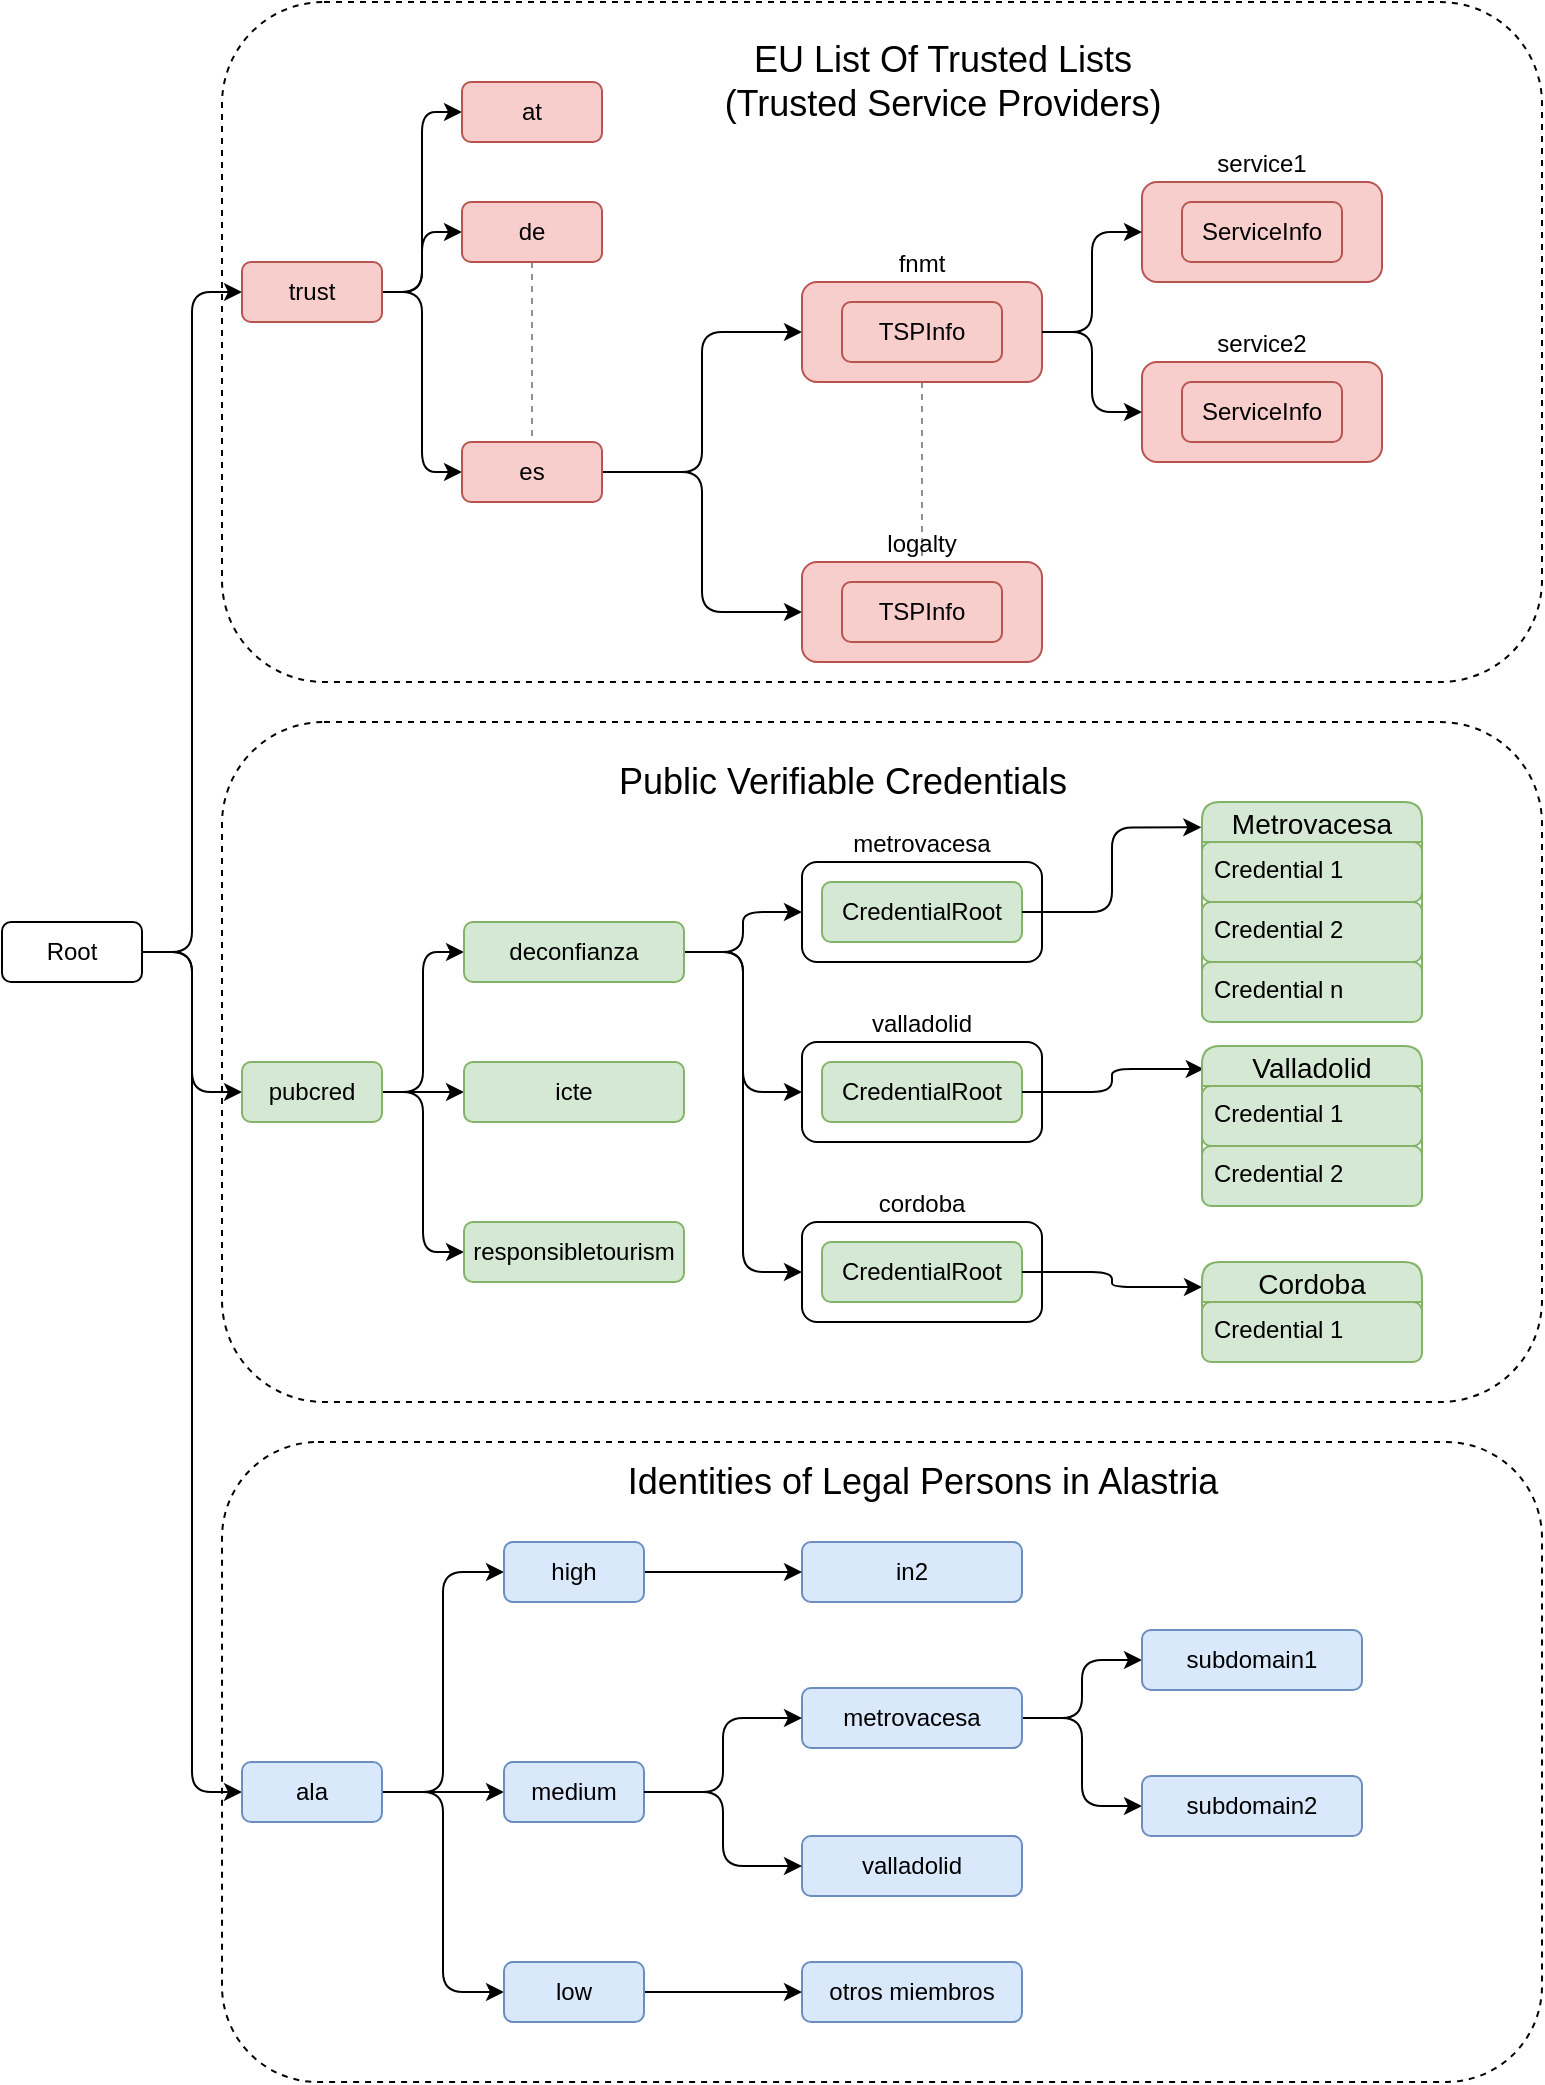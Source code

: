 <mxfile version="13.9.9" type="device"><diagram id="s6AiJ95wssFp7RF37Qw9" name="Page-1"><mxGraphModel dx="1281" dy="644" grid="1" gridSize="10" guides="1" tooltips="1" connect="1" arrows="1" fold="1" page="1" pageScale="1" pageWidth="827" pageHeight="1169" math="0" shadow="0"><root><mxCell id="0"/><mxCell id="1" parent="0"/><mxCell id="u7PI8cqik1RRrFRHzQyY-22" value="" style="whiteSpace=wrap;html=1;labelBackgroundColor=none;fillColor=none;dashed=1;rounded=1;" parent="1" vertex="1"><mxGeometry x="140" y="800" width="660" height="320" as="geometry"/></mxCell><mxCell id="u7PI8cqik1RRrFRHzQyY-21" value="" style="whiteSpace=wrap;html=1;labelBackgroundColor=none;fillColor=none;dashed=1;rounded=1;" parent="1" vertex="1"><mxGeometry x="140" y="440" width="660" height="340" as="geometry"/></mxCell><mxCell id="u7PI8cqik1RRrFRHzQyY-19" value="" style="whiteSpace=wrap;html=1;labelBackgroundColor=none;fillColor=none;dashed=1;rounded=1;" parent="1" vertex="1"><mxGeometry x="140" y="80" width="660" height="340" as="geometry"/></mxCell><mxCell id="QLaudMkVtJBu51F64Dbv-56" style="edgeStyle=orthogonalEdgeStyle;orthogonalLoop=1;jettySize=auto;html=1;exitX=0.5;exitY=1;exitDx=0;exitDy=0;entryX=0.5;entryY=0;entryDx=0;entryDy=0;dashed=1;endArrow=none;endFill=0;strokeColor=#919191;" parent="1" source="QLaudMkVtJBu51F64Dbv-45" target="QLaudMkVtJBu51F64Dbv-41" edge="1"><mxGeometry relative="1" as="geometry"><mxPoint x="355" y="220" as="sourcePoint"/><mxPoint x="355" y="310" as="targetPoint"/></mxGeometry></mxCell><mxCell id="QLaudMkVtJBu51F64Dbv-5" style="edgeStyle=orthogonalEdgeStyle;orthogonalLoop=1;jettySize=auto;html=1;exitX=1;exitY=0.5;exitDx=0;exitDy=0;entryX=0;entryY=0.5;entryDx=0;entryDy=0;" parent="1" source="QLaudMkVtJBu51F64Dbv-1" target="QLaudMkVtJBu51F64Dbv-4" edge="1"><mxGeometry relative="1" as="geometry"/></mxCell><mxCell id="QLaudMkVtJBu51F64Dbv-13" style="edgeStyle=orthogonalEdgeStyle;orthogonalLoop=1;jettySize=auto;html=1;exitX=1;exitY=0.5;exitDx=0;exitDy=0;entryX=0;entryY=0.5;entryDx=0;entryDy=0;" parent="1" source="QLaudMkVtJBu51F64Dbv-1" target="QLaudMkVtJBu51F64Dbv-12" edge="1"><mxGeometry relative="1" as="geometry"/></mxCell><mxCell id="QLaudMkVtJBu51F64Dbv-15" style="edgeStyle=orthogonalEdgeStyle;orthogonalLoop=1;jettySize=auto;html=1;exitX=1;exitY=0.5;exitDx=0;exitDy=0;entryX=0;entryY=0.5;entryDx=0;entryDy=0;" parent="1" source="QLaudMkVtJBu51F64Dbv-1" target="QLaudMkVtJBu51F64Dbv-14" edge="1"><mxGeometry relative="1" as="geometry"/></mxCell><mxCell id="QLaudMkVtJBu51F64Dbv-1" value="Root" style="whiteSpace=wrap;html=1;rounded=1;" parent="1" vertex="1"><mxGeometry x="30" y="540" width="70" height="30" as="geometry"/></mxCell><mxCell id="QLaudMkVtJBu51F64Dbv-9" style="edgeStyle=orthogonalEdgeStyle;orthogonalLoop=1;jettySize=auto;html=1;exitX=1;exitY=0.5;exitDx=0;exitDy=0;entryX=0;entryY=0.5;entryDx=0;entryDy=0;" parent="1" source="QLaudMkVtJBu51F64Dbv-4" target="QLaudMkVtJBu51F64Dbv-6" edge="1"><mxGeometry relative="1" as="geometry"/></mxCell><mxCell id="QLaudMkVtJBu51F64Dbv-11" style="edgeStyle=orthogonalEdgeStyle;orthogonalLoop=1;jettySize=auto;html=1;exitX=1;exitY=0.5;exitDx=0;exitDy=0;entryX=0;entryY=0.5;entryDx=0;entryDy=0;" parent="1" source="QLaudMkVtJBu51F64Dbv-4" target="QLaudMkVtJBu51F64Dbv-10" edge="1"><mxGeometry relative="1" as="geometry"/></mxCell><mxCell id="QLaudMkVtJBu51F64Dbv-18" style="edgeStyle=orthogonalEdgeStyle;orthogonalLoop=1;jettySize=auto;html=1;exitX=1;exitY=0.5;exitDx=0;exitDy=0;entryX=0;entryY=0.5;entryDx=0;entryDy=0;endArrow=classic;endFill=1;" parent="1" source="QLaudMkVtJBu51F64Dbv-4" target="QLaudMkVtJBu51F64Dbv-17" edge="1"><mxGeometry relative="1" as="geometry"/></mxCell><mxCell id="QLaudMkVtJBu51F64Dbv-4" value="trust" style="whiteSpace=wrap;html=1;fillColor=#f8cecc;strokeColor=#b85450;rounded=1;" parent="1" vertex="1"><mxGeometry x="150" y="210" width="70" height="30" as="geometry"/></mxCell><mxCell id="QLaudMkVtJBu51F64Dbv-16" style="edgeStyle=orthogonalEdgeStyle;orthogonalLoop=1;jettySize=auto;html=1;exitX=0.5;exitY=1;exitDx=0;exitDy=0;entryX=0.5;entryY=0;entryDx=0;entryDy=0;dashed=1;endArrow=none;endFill=0;strokeColor=#919191;" parent="1" source="QLaudMkVtJBu51F64Dbv-6" target="QLaudMkVtJBu51F64Dbv-10" edge="1"><mxGeometry relative="1" as="geometry"/></mxCell><mxCell id="QLaudMkVtJBu51F64Dbv-6" value="de" style="whiteSpace=wrap;html=1;fillColor=#f8cecc;strokeColor=#b85450;rounded=1;" parent="1" vertex="1"><mxGeometry x="260" y="180" width="70" height="30" as="geometry"/></mxCell><mxCell id="QLaudMkVtJBu51F64Dbv-20" style="edgeStyle=orthogonalEdgeStyle;orthogonalLoop=1;jettySize=auto;html=1;exitX=1;exitY=0.5;exitDx=0;exitDy=0;entryX=0;entryY=0.5;entryDx=0;entryDy=0;endArrow=classic;endFill=1;" parent="1" source="QLaudMkVtJBu51F64Dbv-10" target="QLaudMkVtJBu51F64Dbv-45" edge="1"><mxGeometry relative="1" as="geometry"><mxPoint x="430" y="235" as="targetPoint"/></mxGeometry></mxCell><mxCell id="QLaudMkVtJBu51F64Dbv-22" style="edgeStyle=orthogonalEdgeStyle;orthogonalLoop=1;jettySize=auto;html=1;exitX=1;exitY=0.5;exitDx=0;exitDy=0;entryX=0;entryY=0.5;entryDx=0;entryDy=0;endArrow=classic;endFill=1;" parent="1" source="QLaudMkVtJBu51F64Dbv-10" target="QLaudMkVtJBu51F64Dbv-41" edge="1"><mxGeometry relative="1" as="geometry"><mxPoint x="430" y="355" as="targetPoint"/></mxGeometry></mxCell><mxCell id="QLaudMkVtJBu51F64Dbv-10" value="es" style="whiteSpace=wrap;html=1;fillColor=#f8cecc;strokeColor=#b85450;rounded=1;" parent="1" vertex="1"><mxGeometry x="260" y="300" width="70" height="30" as="geometry"/></mxCell><mxCell id="u7PI8cqik1RRrFRHzQyY-10" style="edgeStyle=orthogonalEdgeStyle;orthogonalLoop=1;jettySize=auto;html=1;exitX=1;exitY=0.5;exitDx=0;exitDy=0;entryX=0;entryY=0.5;entryDx=0;entryDy=0;endArrow=classic;endFill=1;strokeColor=#000000;" parent="1" source="QLaudMkVtJBu51F64Dbv-12" target="u7PI8cqik1RRrFRHzQyY-45" edge="1"><mxGeometry relative="1" as="geometry"><mxPoint x="260" y="865" as="targetPoint"/></mxGeometry></mxCell><mxCell id="u7PI8cqik1RRrFRHzQyY-11" style="edgeStyle=orthogonalEdgeStyle;orthogonalLoop=1;jettySize=auto;html=1;exitX=1;exitY=0.5;exitDx=0;exitDy=0;entryX=0;entryY=0.5;entryDx=0;entryDy=0;endArrow=classic;endFill=1;strokeColor=#000000;" parent="1" source="QLaudMkVtJBu51F64Dbv-12" target="u7PI8cqik1RRrFRHzQyY-44" edge="1"><mxGeometry relative="1" as="geometry"><mxPoint x="260" y="938" as="targetPoint"/></mxGeometry></mxCell><mxCell id="u7PI8cqik1RRrFRHzQyY-12" style="edgeStyle=orthogonalEdgeStyle;orthogonalLoop=1;jettySize=auto;html=1;exitX=1;exitY=0.5;exitDx=0;exitDy=0;entryX=0;entryY=0.5;entryDx=0;entryDy=0;endArrow=classic;endFill=1;strokeColor=#000000;" parent="1" source="QLaudMkVtJBu51F64Dbv-12" target="u7PI8cqik1RRrFRHzQyY-46" edge="1"><mxGeometry relative="1" as="geometry"><mxPoint x="260" y="1012" as="targetPoint"/></mxGeometry></mxCell><mxCell id="QLaudMkVtJBu51F64Dbv-12" value="ala" style="whiteSpace=wrap;html=1;fillColor=#dae8fc;strokeColor=#6c8ebf;rounded=1;" parent="1" vertex="1"><mxGeometry x="150" y="960" width="70" height="30" as="geometry"/></mxCell><mxCell id="QLaudMkVtJBu51F64Dbv-51" style="edgeStyle=orthogonalEdgeStyle;orthogonalLoop=1;jettySize=auto;html=1;exitX=1;exitY=0.5;exitDx=0;exitDy=0;entryX=0;entryY=0.5;entryDx=0;entryDy=0;endArrow=classic;endFill=1;" parent="1" source="QLaudMkVtJBu51F64Dbv-14" target="QLaudMkVtJBu51F64Dbv-49" edge="1"><mxGeometry relative="1" as="geometry"/></mxCell><mxCell id="QLaudMkVtJBu51F64Dbv-54" style="edgeStyle=orthogonalEdgeStyle;orthogonalLoop=1;jettySize=auto;html=1;exitX=1;exitY=0.5;exitDx=0;exitDy=0;entryX=0;entryY=0.5;entryDx=0;entryDy=0;endArrow=classic;endFill=1;" parent="1" source="QLaudMkVtJBu51F64Dbv-14" target="QLaudMkVtJBu51F64Dbv-52" edge="1"><mxGeometry relative="1" as="geometry"/></mxCell><mxCell id="QLaudMkVtJBu51F64Dbv-55" style="edgeStyle=orthogonalEdgeStyle;orthogonalLoop=1;jettySize=auto;html=1;exitX=1;exitY=0.5;exitDx=0;exitDy=0;entryX=0;entryY=0.5;entryDx=0;entryDy=0;endArrow=classic;endFill=1;" parent="1" source="QLaudMkVtJBu51F64Dbv-14" target="QLaudMkVtJBu51F64Dbv-53" edge="1"><mxGeometry relative="1" as="geometry"/></mxCell><mxCell id="QLaudMkVtJBu51F64Dbv-14" value="pubcred" style="whiteSpace=wrap;html=1;fillColor=#d5e8d4;strokeColor=#82b366;rounded=1;" parent="1" vertex="1"><mxGeometry x="150" y="610" width="70" height="30" as="geometry"/></mxCell><mxCell id="QLaudMkVtJBu51F64Dbv-17" value="at" style="whiteSpace=wrap;html=1;fillColor=#f8cecc;strokeColor=#b85450;rounded=1;" parent="1" vertex="1"><mxGeometry x="260" y="120" width="70" height="30" as="geometry"/></mxCell><mxCell id="QLaudMkVtJBu51F64Dbv-43" value="" style="group;rounded=1;" parent="1" vertex="1" connectable="0"><mxGeometry x="430" y="360" width="120" height="50" as="geometry"/></mxCell><mxCell id="QLaudMkVtJBu51F64Dbv-41" value="logalty" style="whiteSpace=wrap;html=1;labelPosition=center;verticalLabelPosition=top;align=center;verticalAlign=bottom;fillColor=#f8cecc;strokeColor=#b85450;rounded=1;" parent="QLaudMkVtJBu51F64Dbv-43" vertex="1"><mxGeometry width="120" height="50" as="geometry"/></mxCell><mxCell id="QLaudMkVtJBu51F64Dbv-42" value="TSPInfo" style="whiteSpace=wrap;html=1;fillColor=#f8cecc;strokeColor=#b85450;rounded=1;" parent="QLaudMkVtJBu51F64Dbv-43" vertex="1"><mxGeometry x="20" y="10" width="80" height="30" as="geometry"/></mxCell><mxCell id="QLaudMkVtJBu51F64Dbv-44" value="" style="group;rounded=1;" parent="1" vertex="1" connectable="0"><mxGeometry x="430" y="220" width="120" height="50" as="geometry"/></mxCell><mxCell id="QLaudMkVtJBu51F64Dbv-45" value="fnmt" style="whiteSpace=wrap;html=1;labelPosition=center;verticalLabelPosition=top;align=center;verticalAlign=bottom;fillColor=#f8cecc;strokeColor=#b85450;rounded=1;" parent="QLaudMkVtJBu51F64Dbv-44" vertex="1"><mxGeometry width="120" height="50" as="geometry"/></mxCell><mxCell id="QLaudMkVtJBu51F64Dbv-46" value="TSPInfo" style="whiteSpace=wrap;html=1;fillColor=#f8cecc;strokeColor=#b85450;rounded=1;" parent="QLaudMkVtJBu51F64Dbv-44" vertex="1"><mxGeometry x="20" y="10" width="80" height="30" as="geometry"/></mxCell><mxCell id="QLaudMkVtJBu51F64Dbv-62" style="edgeStyle=orthogonalEdgeStyle;orthogonalLoop=1;jettySize=auto;html=1;exitX=1;exitY=0.5;exitDx=0;exitDy=0;entryX=0;entryY=0.5;entryDx=0;entryDy=0;endArrow=classic;endFill=1;" parent="1" source="QLaudMkVtJBu51F64Dbv-49" target="QLaudMkVtJBu51F64Dbv-60" edge="1"><mxGeometry relative="1" as="geometry"/></mxCell><mxCell id="QLaudMkVtJBu51F64Dbv-69" style="edgeStyle=orthogonalEdgeStyle;orthogonalLoop=1;jettySize=auto;html=1;exitX=1;exitY=0.5;exitDx=0;exitDy=0;entryX=0;entryY=0.5;entryDx=0;entryDy=0;endArrow=classic;endFill=1;strokeColor=#000000;" parent="1" source="QLaudMkVtJBu51F64Dbv-49" target="QLaudMkVtJBu51F64Dbv-64" edge="1"><mxGeometry relative="1" as="geometry"/></mxCell><mxCell id="QLaudMkVtJBu51F64Dbv-70" style="edgeStyle=orthogonalEdgeStyle;orthogonalLoop=1;jettySize=auto;html=1;exitX=1;exitY=0.5;exitDx=0;exitDy=0;entryX=0;entryY=0.5;entryDx=0;entryDy=0;endArrow=classic;endFill=1;strokeColor=#000000;" parent="1" source="QLaudMkVtJBu51F64Dbv-49" target="QLaudMkVtJBu51F64Dbv-67" edge="1"><mxGeometry relative="1" as="geometry"/></mxCell><mxCell id="QLaudMkVtJBu51F64Dbv-49" value="deconfianza" style="whiteSpace=wrap;html=1;fillColor=#d5e8d4;strokeColor=#82b366;rounded=1;" parent="1" vertex="1"><mxGeometry x="261" y="540" width="110" height="30" as="geometry"/></mxCell><mxCell id="QLaudMkVtJBu51F64Dbv-52" value="icte" style="whiteSpace=wrap;html=1;fillColor=#d5e8d4;strokeColor=#82b366;rounded=1;" parent="1" vertex="1"><mxGeometry x="261" y="610" width="110" height="30" as="geometry"/></mxCell><mxCell id="QLaudMkVtJBu51F64Dbv-53" value="responsibletourism" style="whiteSpace=wrap;html=1;fillColor=#d5e8d4;strokeColor=#82b366;rounded=1;" parent="1" vertex="1"><mxGeometry x="261" y="690" width="110" height="30" as="geometry"/></mxCell><mxCell id="QLaudMkVtJBu51F64Dbv-59" value="" style="group;rounded=1;" parent="1" vertex="1" connectable="0"><mxGeometry x="430" y="510" width="120" height="50" as="geometry"/></mxCell><mxCell id="QLaudMkVtJBu51F64Dbv-60" value="metrovacesa" style="whiteSpace=wrap;html=1;labelPosition=center;verticalLabelPosition=top;align=center;verticalAlign=bottom;rounded=1;" parent="QLaudMkVtJBu51F64Dbv-59" vertex="1"><mxGeometry width="120" height="50" as="geometry"/></mxCell><mxCell id="QLaudMkVtJBu51F64Dbv-61" value="CredentialRoot" style="whiteSpace=wrap;html=1;fillColor=#d5e8d4;strokeColor=#82b366;rounded=1;" parent="QLaudMkVtJBu51F64Dbv-59" vertex="1"><mxGeometry x="10" y="10" width="100" height="30" as="geometry"/></mxCell><mxCell id="QLaudMkVtJBu51F64Dbv-63" value="" style="group;rounded=1;" parent="1" vertex="1" connectable="0"><mxGeometry x="430" y="600" width="120" height="50" as="geometry"/></mxCell><mxCell id="QLaudMkVtJBu51F64Dbv-64" value="valladolid" style="whiteSpace=wrap;html=1;labelPosition=center;verticalLabelPosition=top;align=center;verticalAlign=bottom;rounded=1;" parent="QLaudMkVtJBu51F64Dbv-63" vertex="1"><mxGeometry width="120" height="50" as="geometry"/></mxCell><mxCell id="QLaudMkVtJBu51F64Dbv-65" value="CredentialRoot" style="whiteSpace=wrap;html=1;fillColor=#d5e8d4;strokeColor=#82b366;rounded=1;" parent="QLaudMkVtJBu51F64Dbv-63" vertex="1"><mxGeometry x="10" y="10" width="100" height="30" as="geometry"/></mxCell><mxCell id="QLaudMkVtJBu51F64Dbv-66" value="" style="group;rounded=1;" parent="1" vertex="1" connectable="0"><mxGeometry x="430" y="690" width="120" height="50" as="geometry"/></mxCell><mxCell id="QLaudMkVtJBu51F64Dbv-67" value="cordoba" style="whiteSpace=wrap;html=1;labelPosition=center;verticalLabelPosition=top;align=center;verticalAlign=bottom;rounded=1;" parent="QLaudMkVtJBu51F64Dbv-66" vertex="1"><mxGeometry width="120" height="50" as="geometry"/></mxCell><mxCell id="QLaudMkVtJBu51F64Dbv-68" value="CredentialRoot" style="whiteSpace=wrap;html=1;fillColor=#d5e8d4;strokeColor=#82b366;rounded=1;" parent="QLaudMkVtJBu51F64Dbv-66" vertex="1"><mxGeometry x="10" y="10" width="100" height="30" as="geometry"/></mxCell><mxCell id="u7PI8cqik1RRrFRHzQyY-5" style="edgeStyle=orthogonalEdgeStyle;orthogonalLoop=1;jettySize=auto;html=1;entryX=-0.003;entryY=0.115;entryDx=0;entryDy=0;entryPerimeter=0;endArrow=classic;endFill=1;strokeColor=#000000;" parent="1" source="QLaudMkVtJBu51F64Dbv-61" target="u7PI8cqik1RRrFRHzQyY-1" edge="1"><mxGeometry relative="1" as="geometry"/></mxCell><mxCell id="u7PI8cqik1RRrFRHzQyY-23" value="&lt;font style=&quot;font-size: 18px&quot;&gt;EU List Of Trusted Lists&lt;br&gt;(Trusted Service Providers)&lt;br&gt;&lt;/font&gt;" style="text;html=1;resizable=0;autosize=1;align=center;verticalAlign=middle;points=[];fillColor=none;strokeColor=none;dashed=1;labelBackgroundColor=none;rounded=1;" parent="1" vertex="1"><mxGeometry x="385" y="100" width="230" height="40" as="geometry"/></mxCell><mxCell id="u7PI8cqik1RRrFRHzQyY-24" value="&lt;font style=&quot;font-size: 18px&quot;&gt;Public Verifiable Credentials&lt;/font&gt;" style="text;html=1;resizable=0;autosize=1;align=center;verticalAlign=middle;points=[];fillColor=none;strokeColor=none;dashed=1;labelBackgroundColor=none;rounded=1;" parent="1" vertex="1"><mxGeometry x="330" y="460" width="240" height="20" as="geometry"/></mxCell><mxCell id="u7PI8cqik1RRrFRHzQyY-25" value="&lt;font style=&quot;font-size: 18px&quot;&gt;Identities of Legal Persons in Alastria&lt;/font&gt;" style="text;html=1;resizable=0;autosize=1;align=center;verticalAlign=middle;points=[];fillColor=none;strokeColor=none;dashed=1;labelBackgroundColor=none;rounded=1;" parent="1" vertex="1"><mxGeometry x="335" y="810" width="310" height="20" as="geometry"/></mxCell><mxCell id="u7PI8cqik1RRrFRHzQyY-26" value="" style="group;rounded=1;" parent="1" vertex="1" connectable="0"><mxGeometry x="600" y="170" width="120" height="50" as="geometry"/></mxCell><mxCell id="u7PI8cqik1RRrFRHzQyY-27" value="service1" style="whiteSpace=wrap;html=1;labelPosition=center;verticalLabelPosition=top;align=center;verticalAlign=bottom;fillColor=#f8cecc;strokeColor=#b85450;rounded=1;" parent="u7PI8cqik1RRrFRHzQyY-26" vertex="1"><mxGeometry width="120" height="50" as="geometry"/></mxCell><mxCell id="u7PI8cqik1RRrFRHzQyY-28" value="ServiceInfo" style="whiteSpace=wrap;html=1;fillColor=#f8cecc;strokeColor=#b85450;rounded=1;" parent="u7PI8cqik1RRrFRHzQyY-26" vertex="1"><mxGeometry x="20" y="10" width="80" height="30" as="geometry"/></mxCell><mxCell id="u7PI8cqik1RRrFRHzQyY-30" value="" style="group;rounded=1;" parent="1" vertex="1" connectable="0"><mxGeometry x="600" y="260" width="120" height="50" as="geometry"/></mxCell><mxCell id="u7PI8cqik1RRrFRHzQyY-31" value="service2" style="whiteSpace=wrap;html=1;labelPosition=center;verticalLabelPosition=top;align=center;verticalAlign=bottom;fillColor=#f8cecc;strokeColor=#b85450;rounded=1;" parent="u7PI8cqik1RRrFRHzQyY-30" vertex="1"><mxGeometry width="120" height="50" as="geometry"/></mxCell><mxCell id="u7PI8cqik1RRrFRHzQyY-32" value="ServiceInfo" style="whiteSpace=wrap;html=1;fillColor=#f8cecc;strokeColor=#b85450;rounded=1;" parent="u7PI8cqik1RRrFRHzQyY-30" vertex="1"><mxGeometry x="20" y="10" width="80" height="30" as="geometry"/></mxCell><mxCell id="u7PI8cqik1RRrFRHzQyY-34" style="edgeStyle=orthogonalEdgeStyle;orthogonalLoop=1;jettySize=auto;html=1;exitX=1;exitY=0.5;exitDx=0;exitDy=0;entryX=0;entryY=0.5;entryDx=0;entryDy=0;endArrow=classic;endFill=1;strokeColor=#000000;" parent="1" source="QLaudMkVtJBu51F64Dbv-45" target="u7PI8cqik1RRrFRHzQyY-27" edge="1"><mxGeometry relative="1" as="geometry"/></mxCell><mxCell id="u7PI8cqik1RRrFRHzQyY-35" style="edgeStyle=orthogonalEdgeStyle;orthogonalLoop=1;jettySize=auto;html=1;exitX=1;exitY=0.5;exitDx=0;exitDy=0;entryX=0;entryY=0.5;entryDx=0;entryDy=0;endArrow=classic;endFill=1;strokeColor=#000000;" parent="1" source="QLaudMkVtJBu51F64Dbv-45" target="u7PI8cqik1RRrFRHzQyY-31" edge="1"><mxGeometry relative="1" as="geometry"/></mxCell><mxCell id="u7PI8cqik1RRrFRHzQyY-36" value="in2" style="whiteSpace=wrap;html=1;fillColor=#dae8fc;strokeColor=#6c8ebf;rounded=1;" parent="1" vertex="1"><mxGeometry x="430" y="850" width="110" height="30" as="geometry"/></mxCell><mxCell id="u7PI8cqik1RRrFRHzQyY-37" style="edgeStyle=orthogonalEdgeStyle;orthogonalLoop=1;jettySize=auto;html=1;exitX=1;exitY=0.5;exitDx=0;exitDy=0;entryX=0;entryY=0.5;entryDx=0;entryDy=0;endArrow=classic;endFill=1;strokeColor=#000000;" parent="1" source="u7PI8cqik1RRrFRHzQyY-39" target="u7PI8cqik1RRrFRHzQyY-42" edge="1"><mxGeometry relative="1" as="geometry"/></mxCell><mxCell id="u7PI8cqik1RRrFRHzQyY-38" style="edgeStyle=orthogonalEdgeStyle;orthogonalLoop=1;jettySize=auto;html=1;exitX=1;exitY=0.5;exitDx=0;exitDy=0;entryX=0;entryY=0.5;entryDx=0;entryDy=0;endArrow=classic;endFill=1;strokeColor=#000000;" parent="1" source="u7PI8cqik1RRrFRHzQyY-39" target="u7PI8cqik1RRrFRHzQyY-43" edge="1"><mxGeometry relative="1" as="geometry"/></mxCell><mxCell id="u7PI8cqik1RRrFRHzQyY-39" value="metrovacesa" style="whiteSpace=wrap;html=1;fillColor=#dae8fc;strokeColor=#6c8ebf;rounded=1;" parent="1" vertex="1"><mxGeometry x="430" y="923" width="110" height="30" as="geometry"/></mxCell><mxCell id="u7PI8cqik1RRrFRHzQyY-40" value="valladolid" style="whiteSpace=wrap;html=1;fillColor=#dae8fc;strokeColor=#6c8ebf;rounded=1;" parent="1" vertex="1"><mxGeometry x="430" y="997" width="110" height="30" as="geometry"/></mxCell><mxCell id="u7PI8cqik1RRrFRHzQyY-41" value="otros miembros" style="whiteSpace=wrap;html=1;fillColor=#dae8fc;strokeColor=#6c8ebf;rounded=1;" parent="1" vertex="1"><mxGeometry x="430" y="1060" width="110" height="30" as="geometry"/></mxCell><mxCell id="u7PI8cqik1RRrFRHzQyY-42" value="subdomain1" style="whiteSpace=wrap;html=1;fillColor=#dae8fc;strokeColor=#6c8ebf;rounded=1;" parent="1" vertex="1"><mxGeometry x="600" y="894" width="110" height="30" as="geometry"/></mxCell><mxCell id="u7PI8cqik1RRrFRHzQyY-43" value="subdomain2" style="whiteSpace=wrap;html=1;fillColor=#dae8fc;strokeColor=#6c8ebf;rounded=1;" parent="1" vertex="1"><mxGeometry x="600" y="967" width="110" height="30" as="geometry"/></mxCell><mxCell id="u7PI8cqik1RRrFRHzQyY-49" style="edgeStyle=orthogonalEdgeStyle;orthogonalLoop=1;jettySize=auto;html=1;exitX=1;exitY=0.5;exitDx=0;exitDy=0;entryX=0;entryY=0.5;entryDx=0;entryDy=0;endArrow=classic;endFill=1;strokeColor=#000000;" parent="1" source="u7PI8cqik1RRrFRHzQyY-44" target="u7PI8cqik1RRrFRHzQyY-40" edge="1"><mxGeometry relative="1" as="geometry"/></mxCell><mxCell id="u7PI8cqik1RRrFRHzQyY-44" value="medium" style="whiteSpace=wrap;html=1;fillColor=#dae8fc;strokeColor=#6c8ebf;rounded=1;" parent="1" vertex="1"><mxGeometry x="281" y="960" width="70" height="30" as="geometry"/></mxCell><mxCell id="u7PI8cqik1RRrFRHzQyY-47" style="edgeStyle=orthogonalEdgeStyle;orthogonalLoop=1;jettySize=auto;html=1;exitX=1;exitY=0.5;exitDx=0;exitDy=0;entryX=0;entryY=0.5;entryDx=0;entryDy=0;endArrow=classic;endFill=1;strokeColor=#000000;" parent="1" source="u7PI8cqik1RRrFRHzQyY-45" target="u7PI8cqik1RRrFRHzQyY-36" edge="1"><mxGeometry relative="1" as="geometry"/></mxCell><mxCell id="u7PI8cqik1RRrFRHzQyY-48" style="edgeStyle=orthogonalEdgeStyle;orthogonalLoop=1;jettySize=auto;html=1;exitX=1;exitY=0.5;exitDx=0;exitDy=0;entryX=0;entryY=0.5;entryDx=0;entryDy=0;endArrow=classic;endFill=1;strokeColor=#000000;" parent="1" source="u7PI8cqik1RRrFRHzQyY-44" target="u7PI8cqik1RRrFRHzQyY-39" edge="1"><mxGeometry relative="1" as="geometry"/></mxCell><mxCell id="u7PI8cqik1RRrFRHzQyY-45" value="high" style="whiteSpace=wrap;html=1;fillColor=#dae8fc;strokeColor=#6c8ebf;rounded=1;" parent="1" vertex="1"><mxGeometry x="281" y="850" width="70" height="30" as="geometry"/></mxCell><mxCell id="u7PI8cqik1RRrFRHzQyY-50" style="edgeStyle=orthogonalEdgeStyle;orthogonalLoop=1;jettySize=auto;html=1;exitX=1;exitY=0.5;exitDx=0;exitDy=0;entryX=0;entryY=0.5;entryDx=0;entryDy=0;endArrow=classic;endFill=1;strokeColor=#000000;" parent="1" source="u7PI8cqik1RRrFRHzQyY-46" target="u7PI8cqik1RRrFRHzQyY-41" edge="1"><mxGeometry relative="1" as="geometry"/></mxCell><mxCell id="u7PI8cqik1RRrFRHzQyY-46" value="low" style="whiteSpace=wrap;html=1;fillColor=#dae8fc;strokeColor=#6c8ebf;rounded=1;" parent="1" vertex="1"><mxGeometry x="281" y="1060" width="70" height="30" as="geometry"/></mxCell><mxCell id="u7PI8cqik1RRrFRHzQyY-55" style="edgeStyle=orthogonalEdgeStyle;orthogonalLoop=1;jettySize=auto;html=1;exitX=1;exitY=0.5;exitDx=0;exitDy=0;entryX=0.008;entryY=0.144;entryDx=0;entryDy=0;entryPerimeter=0;endArrow=classic;endFill=1;strokeColor=#000000;" parent="1" source="QLaudMkVtJBu51F64Dbv-65" target="u7PI8cqik1RRrFRHzQyY-51" edge="1"><mxGeometry relative="1" as="geometry"/></mxCell><mxCell id="u7PI8cqik1RRrFRHzQyY-51" value="Valladolid" style="swimlane;fontStyle=0;childLayout=stackLayout;horizontal=1;startSize=20;horizontalStack=0;resizeParent=1;resizeParentMax=0;resizeLast=0;collapsible=1;marginBottom=0;align=center;fontSize=14;labelBackgroundColor=none;fillColor=#d5e8d4;strokeColor=#82b366;rounded=1;" parent="1" vertex="1"><mxGeometry x="630" y="602" width="110" height="80" as="geometry"/></mxCell><mxCell id="u7PI8cqik1RRrFRHzQyY-52" value="Credential 1" style="text;strokeColor=#82b366;fillColor=#d5e8d4;spacingLeft=4;spacingRight=4;overflow=hidden;rotatable=0;points=[[0,0.5],[1,0.5]];portConstraint=eastwest;fontSize=12;rounded=1;" parent="u7PI8cqik1RRrFRHzQyY-51" vertex="1"><mxGeometry y="20" width="110" height="30" as="geometry"/></mxCell><mxCell id="u7PI8cqik1RRrFRHzQyY-53" value="Credential 2" style="text;strokeColor=#82b366;fillColor=#d5e8d4;spacingLeft=4;spacingRight=4;overflow=hidden;rotatable=0;points=[[0,0.5],[1,0.5]];portConstraint=eastwest;fontSize=12;rounded=1;" parent="u7PI8cqik1RRrFRHzQyY-51" vertex="1"><mxGeometry y="50" width="110" height="30" as="geometry"/></mxCell><mxCell id="u7PI8cqik1RRrFRHzQyY-1" value="Metrovacesa" style="swimlane;fontStyle=0;childLayout=stackLayout;horizontal=1;startSize=20;horizontalStack=0;resizeParent=1;resizeParentMax=0;resizeLast=0;collapsible=1;marginBottom=0;align=center;fontSize=14;labelBackgroundColor=none;fillColor=#d5e8d4;strokeColor=#82b366;rounded=1;" parent="1" vertex="1"><mxGeometry x="630" y="480" width="110" height="110" as="geometry"><mxRectangle x="630" y="480" width="110" height="20" as="alternateBounds"/></mxGeometry></mxCell><mxCell id="u7PI8cqik1RRrFRHzQyY-2" value="Credential 1" style="text;strokeColor=#82b366;fillColor=#d5e8d4;spacingLeft=4;spacingRight=4;overflow=hidden;rotatable=0;points=[[0,0.5],[1,0.5]];portConstraint=eastwest;fontSize=12;rounded=1;" parent="u7PI8cqik1RRrFRHzQyY-1" vertex="1"><mxGeometry y="20" width="110" height="30" as="geometry"/></mxCell><mxCell id="u7PI8cqik1RRrFRHzQyY-3" value="Credential 2" style="text;strokeColor=#82b366;fillColor=#d5e8d4;spacingLeft=4;spacingRight=4;overflow=hidden;rotatable=0;points=[[0,0.5],[1,0.5]];portConstraint=eastwest;fontSize=12;rounded=1;" parent="u7PI8cqik1RRrFRHzQyY-1" vertex="1"><mxGeometry y="50" width="110" height="30" as="geometry"/></mxCell><mxCell id="u7PI8cqik1RRrFRHzQyY-4" value="Credential n" style="text;strokeColor=#82b366;fillColor=#d5e8d4;spacingLeft=4;spacingRight=4;overflow=hidden;rotatable=0;points=[[0,0.5],[1,0.5]];portConstraint=eastwest;fontSize=12;rounded=1;" parent="u7PI8cqik1RRrFRHzQyY-1" vertex="1"><mxGeometry y="80" width="110" height="30" as="geometry"/></mxCell><mxCell id="u7PI8cqik1RRrFRHzQyY-60" style="edgeStyle=orthogonalEdgeStyle;orthogonalLoop=1;jettySize=auto;html=1;exitX=1;exitY=0.5;exitDx=0;exitDy=0;entryX=0;entryY=0.25;entryDx=0;entryDy=0;endArrow=classic;endFill=1;strokeColor=#000000;" parent="1" source="QLaudMkVtJBu51F64Dbv-68" target="u7PI8cqik1RRrFRHzQyY-57" edge="1"><mxGeometry relative="1" as="geometry"/></mxCell><mxCell id="u7PI8cqik1RRrFRHzQyY-57" value="Cordoba" style="swimlane;fontStyle=0;childLayout=stackLayout;horizontal=1;startSize=20;horizontalStack=0;resizeParent=1;resizeParentMax=0;resizeLast=0;collapsible=1;marginBottom=0;align=center;fontSize=14;labelBackgroundColor=none;fillColor=#d5e8d4;strokeColor=#82b366;rounded=1;" parent="1" vertex="1"><mxGeometry x="630" y="710" width="110" height="50" as="geometry"/></mxCell><mxCell id="u7PI8cqik1RRrFRHzQyY-58" value="Credential 1" style="text;strokeColor=#82b366;fillColor=#d5e8d4;spacingLeft=4;spacingRight=4;overflow=hidden;rotatable=0;points=[[0,0.5],[1,0.5]];portConstraint=eastwest;fontSize=12;rounded=1;" parent="u7PI8cqik1RRrFRHzQyY-57" vertex="1"><mxGeometry y="20" width="110" height="30" as="geometry"/></mxCell></root></mxGraphModel></diagram></mxfile>